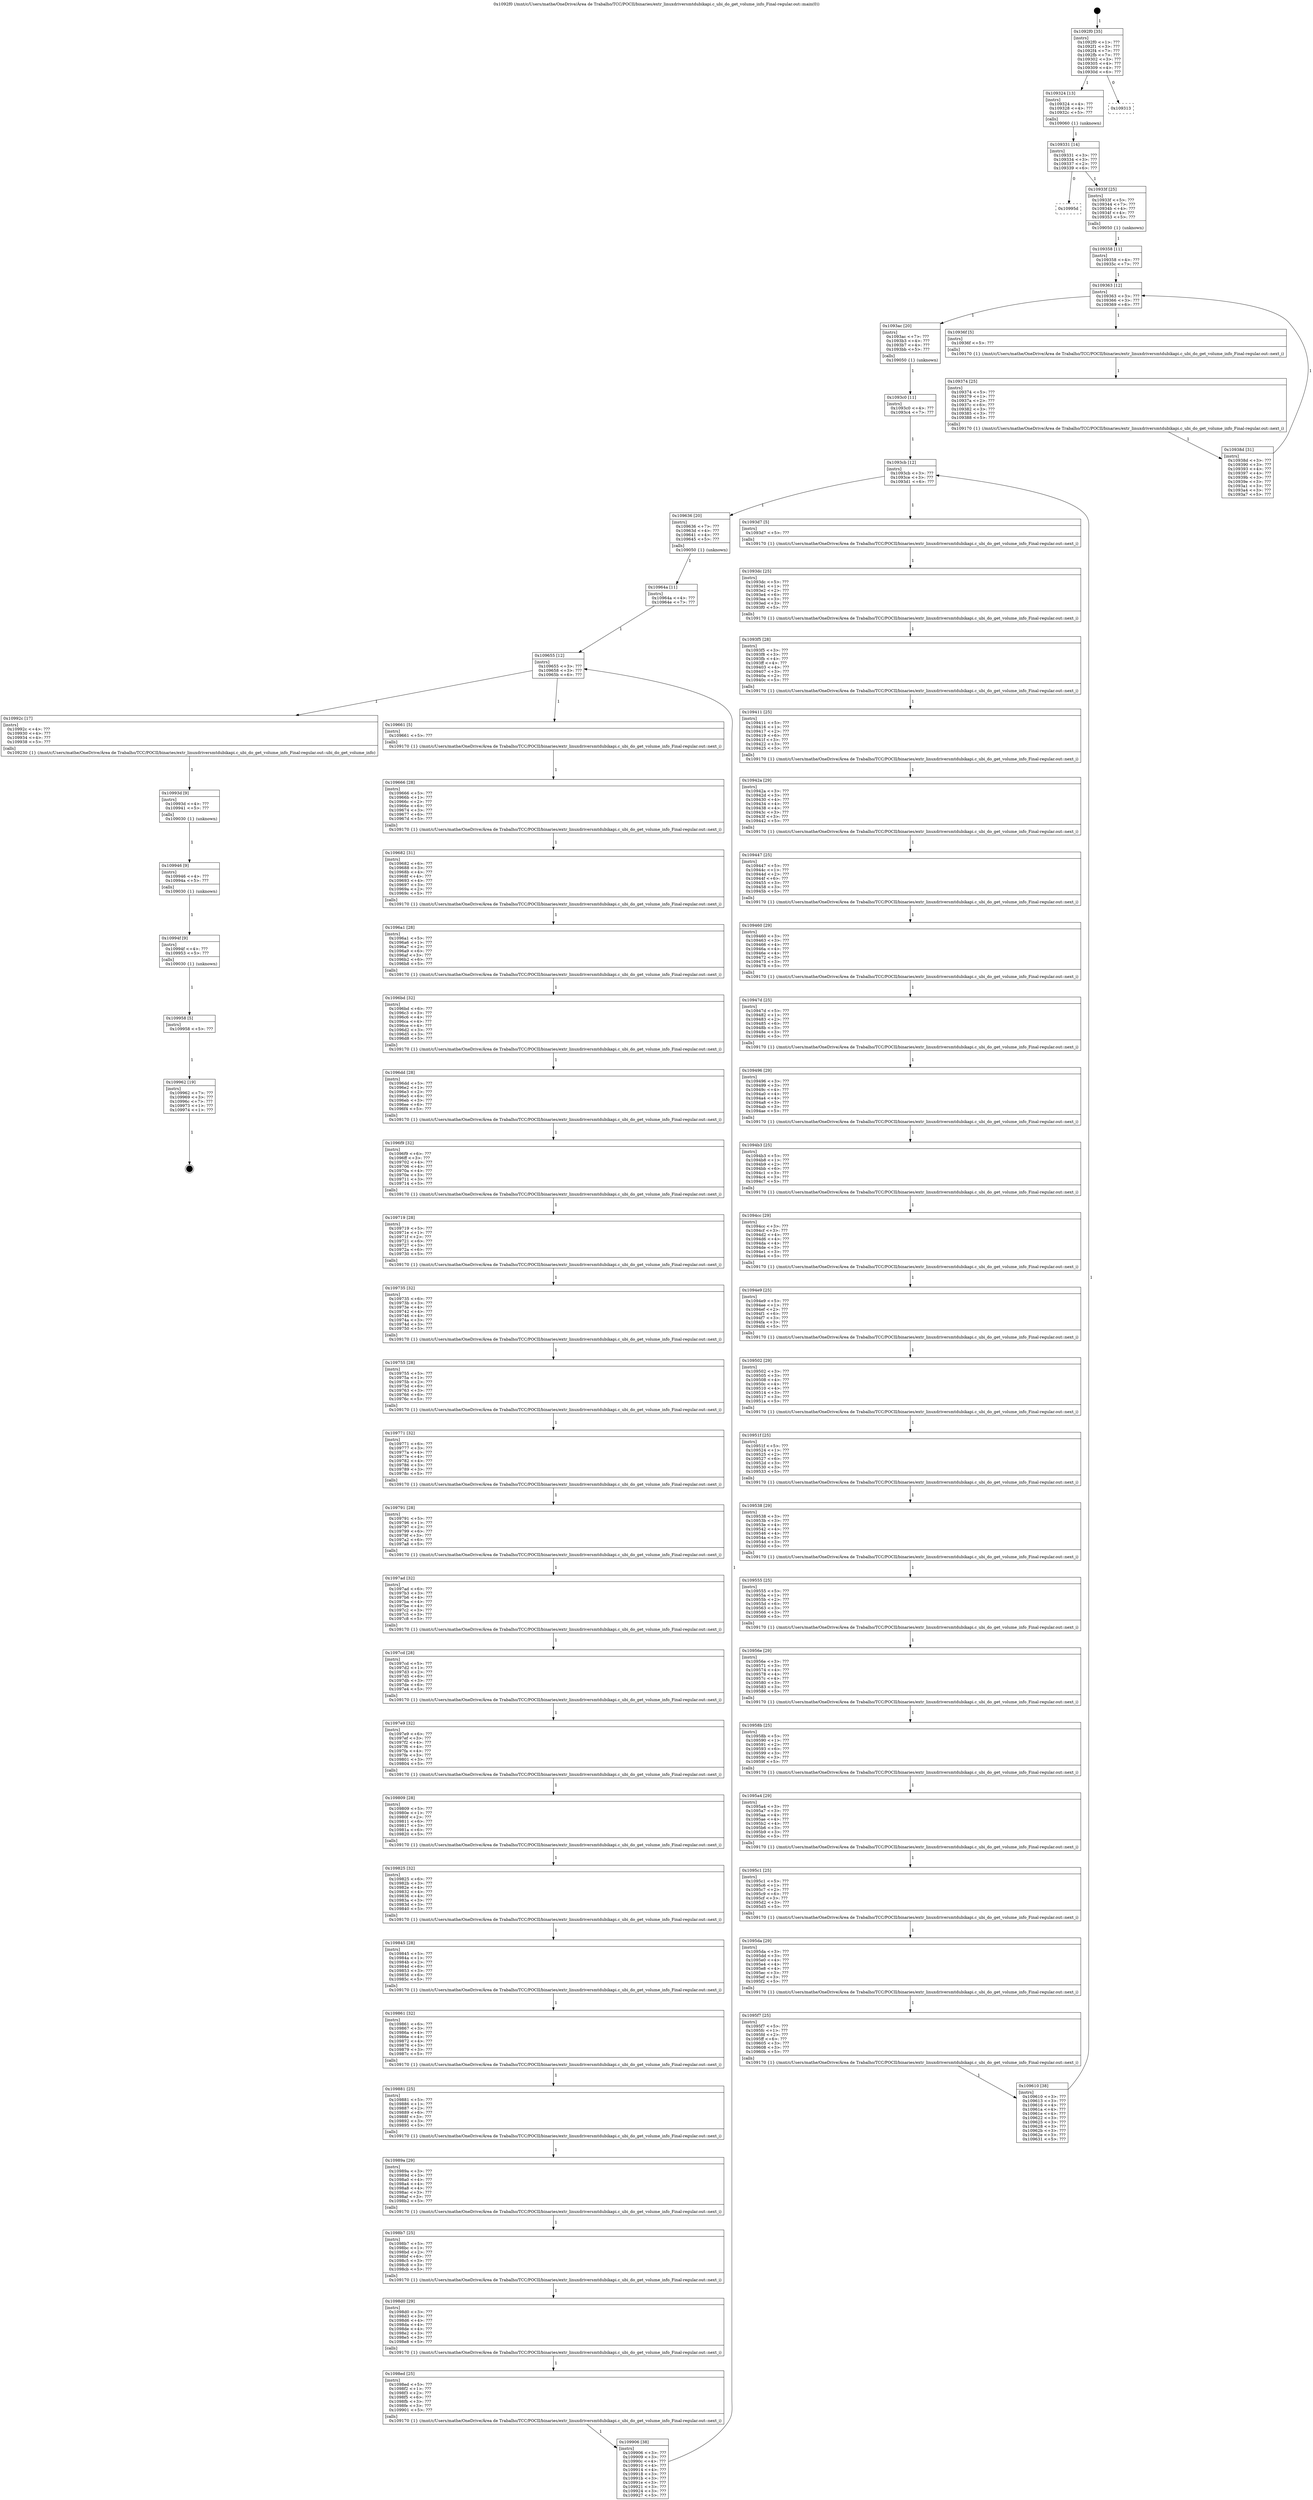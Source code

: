 digraph "0x1092f0" {
  label = "0x1092f0 (/mnt/c/Users/mathe/OneDrive/Área de Trabalho/TCC/POCII/binaries/extr_linuxdriversmtdubikapi.c_ubi_do_get_volume_info_Final-regular.out::main(0))"
  labelloc = "t"
  node[shape=record]

  Entry [label="",width=0.3,height=0.3,shape=circle,fillcolor=black,style=filled]
  "0x1092f0" [label="{
     0x1092f0 [35]\l
     | [instrs]\l
     &nbsp;&nbsp;0x1092f0 \<+1\>: ???\l
     &nbsp;&nbsp;0x1092f1 \<+3\>: ???\l
     &nbsp;&nbsp;0x1092f4 \<+7\>: ???\l
     &nbsp;&nbsp;0x1092fb \<+7\>: ???\l
     &nbsp;&nbsp;0x109302 \<+3\>: ???\l
     &nbsp;&nbsp;0x109305 \<+4\>: ???\l
     &nbsp;&nbsp;0x109309 \<+4\>: ???\l
     &nbsp;&nbsp;0x10930d \<+6\>: ???\l
  }"]
  "0x109324" [label="{
     0x109324 [13]\l
     | [instrs]\l
     &nbsp;&nbsp;0x109324 \<+4\>: ???\l
     &nbsp;&nbsp;0x109328 \<+4\>: ???\l
     &nbsp;&nbsp;0x10932c \<+5\>: ???\l
     | [calls]\l
     &nbsp;&nbsp;0x109060 \{1\} (unknown)\l
  }"]
  "0x109313" [label="{
     0x109313\l
  }", style=dashed]
  "0x109331" [label="{
     0x109331 [14]\l
     | [instrs]\l
     &nbsp;&nbsp;0x109331 \<+3\>: ???\l
     &nbsp;&nbsp;0x109334 \<+3\>: ???\l
     &nbsp;&nbsp;0x109337 \<+2\>: ???\l
     &nbsp;&nbsp;0x109339 \<+6\>: ???\l
  }"]
  "0x10995d" [label="{
     0x10995d\l
  }", style=dashed]
  "0x10933f" [label="{
     0x10933f [25]\l
     | [instrs]\l
     &nbsp;&nbsp;0x10933f \<+5\>: ???\l
     &nbsp;&nbsp;0x109344 \<+7\>: ???\l
     &nbsp;&nbsp;0x10934b \<+4\>: ???\l
     &nbsp;&nbsp;0x10934f \<+4\>: ???\l
     &nbsp;&nbsp;0x109353 \<+5\>: ???\l
     | [calls]\l
     &nbsp;&nbsp;0x109050 \{1\} (unknown)\l
  }"]
  Exit [label="",width=0.3,height=0.3,shape=circle,fillcolor=black,style=filled,peripheries=2]
  "0x109363" [label="{
     0x109363 [12]\l
     | [instrs]\l
     &nbsp;&nbsp;0x109363 \<+3\>: ???\l
     &nbsp;&nbsp;0x109366 \<+3\>: ???\l
     &nbsp;&nbsp;0x109369 \<+6\>: ???\l
  }"]
  "0x1093ac" [label="{
     0x1093ac [20]\l
     | [instrs]\l
     &nbsp;&nbsp;0x1093ac \<+7\>: ???\l
     &nbsp;&nbsp;0x1093b3 \<+4\>: ???\l
     &nbsp;&nbsp;0x1093b7 \<+4\>: ???\l
     &nbsp;&nbsp;0x1093bb \<+5\>: ???\l
     | [calls]\l
     &nbsp;&nbsp;0x109050 \{1\} (unknown)\l
  }"]
  "0x10936f" [label="{
     0x10936f [5]\l
     | [instrs]\l
     &nbsp;&nbsp;0x10936f \<+5\>: ???\l
     | [calls]\l
     &nbsp;&nbsp;0x109170 \{1\} (/mnt/c/Users/mathe/OneDrive/Área de Trabalho/TCC/POCII/binaries/extr_linuxdriversmtdubikapi.c_ubi_do_get_volume_info_Final-regular.out::next_i)\l
  }"]
  "0x109374" [label="{
     0x109374 [25]\l
     | [instrs]\l
     &nbsp;&nbsp;0x109374 \<+5\>: ???\l
     &nbsp;&nbsp;0x109379 \<+1\>: ???\l
     &nbsp;&nbsp;0x10937a \<+2\>: ???\l
     &nbsp;&nbsp;0x10937c \<+6\>: ???\l
     &nbsp;&nbsp;0x109382 \<+3\>: ???\l
     &nbsp;&nbsp;0x109385 \<+3\>: ???\l
     &nbsp;&nbsp;0x109388 \<+5\>: ???\l
     | [calls]\l
     &nbsp;&nbsp;0x109170 \{1\} (/mnt/c/Users/mathe/OneDrive/Área de Trabalho/TCC/POCII/binaries/extr_linuxdriversmtdubikapi.c_ubi_do_get_volume_info_Final-regular.out::next_i)\l
  }"]
  "0x10938d" [label="{
     0x10938d [31]\l
     | [instrs]\l
     &nbsp;&nbsp;0x10938d \<+3\>: ???\l
     &nbsp;&nbsp;0x109390 \<+3\>: ???\l
     &nbsp;&nbsp;0x109393 \<+4\>: ???\l
     &nbsp;&nbsp;0x109397 \<+4\>: ???\l
     &nbsp;&nbsp;0x10939b \<+3\>: ???\l
     &nbsp;&nbsp;0x10939e \<+3\>: ???\l
     &nbsp;&nbsp;0x1093a1 \<+3\>: ???\l
     &nbsp;&nbsp;0x1093a4 \<+3\>: ???\l
     &nbsp;&nbsp;0x1093a7 \<+5\>: ???\l
  }"]
  "0x109358" [label="{
     0x109358 [11]\l
     | [instrs]\l
     &nbsp;&nbsp;0x109358 \<+4\>: ???\l
     &nbsp;&nbsp;0x10935c \<+7\>: ???\l
  }"]
  "0x1093cb" [label="{
     0x1093cb [12]\l
     | [instrs]\l
     &nbsp;&nbsp;0x1093cb \<+3\>: ???\l
     &nbsp;&nbsp;0x1093ce \<+3\>: ???\l
     &nbsp;&nbsp;0x1093d1 \<+6\>: ???\l
  }"]
  "0x109636" [label="{
     0x109636 [20]\l
     | [instrs]\l
     &nbsp;&nbsp;0x109636 \<+7\>: ???\l
     &nbsp;&nbsp;0x10963d \<+4\>: ???\l
     &nbsp;&nbsp;0x109641 \<+4\>: ???\l
     &nbsp;&nbsp;0x109645 \<+5\>: ???\l
     | [calls]\l
     &nbsp;&nbsp;0x109050 \{1\} (unknown)\l
  }"]
  "0x1093d7" [label="{
     0x1093d7 [5]\l
     | [instrs]\l
     &nbsp;&nbsp;0x1093d7 \<+5\>: ???\l
     | [calls]\l
     &nbsp;&nbsp;0x109170 \{1\} (/mnt/c/Users/mathe/OneDrive/Área de Trabalho/TCC/POCII/binaries/extr_linuxdriversmtdubikapi.c_ubi_do_get_volume_info_Final-regular.out::next_i)\l
  }"]
  "0x1093dc" [label="{
     0x1093dc [25]\l
     | [instrs]\l
     &nbsp;&nbsp;0x1093dc \<+5\>: ???\l
     &nbsp;&nbsp;0x1093e1 \<+1\>: ???\l
     &nbsp;&nbsp;0x1093e2 \<+2\>: ???\l
     &nbsp;&nbsp;0x1093e4 \<+6\>: ???\l
     &nbsp;&nbsp;0x1093ea \<+3\>: ???\l
     &nbsp;&nbsp;0x1093ed \<+3\>: ???\l
     &nbsp;&nbsp;0x1093f0 \<+5\>: ???\l
     | [calls]\l
     &nbsp;&nbsp;0x109170 \{1\} (/mnt/c/Users/mathe/OneDrive/Área de Trabalho/TCC/POCII/binaries/extr_linuxdriversmtdubikapi.c_ubi_do_get_volume_info_Final-regular.out::next_i)\l
  }"]
  "0x1093f5" [label="{
     0x1093f5 [28]\l
     | [instrs]\l
     &nbsp;&nbsp;0x1093f5 \<+3\>: ???\l
     &nbsp;&nbsp;0x1093f8 \<+3\>: ???\l
     &nbsp;&nbsp;0x1093fb \<+4\>: ???\l
     &nbsp;&nbsp;0x1093ff \<+4\>: ???\l
     &nbsp;&nbsp;0x109403 \<+4\>: ???\l
     &nbsp;&nbsp;0x109407 \<+3\>: ???\l
     &nbsp;&nbsp;0x10940a \<+2\>: ???\l
     &nbsp;&nbsp;0x10940c \<+5\>: ???\l
     | [calls]\l
     &nbsp;&nbsp;0x109170 \{1\} (/mnt/c/Users/mathe/OneDrive/Área de Trabalho/TCC/POCII/binaries/extr_linuxdriversmtdubikapi.c_ubi_do_get_volume_info_Final-regular.out::next_i)\l
  }"]
  "0x109411" [label="{
     0x109411 [25]\l
     | [instrs]\l
     &nbsp;&nbsp;0x109411 \<+5\>: ???\l
     &nbsp;&nbsp;0x109416 \<+1\>: ???\l
     &nbsp;&nbsp;0x109417 \<+2\>: ???\l
     &nbsp;&nbsp;0x109419 \<+6\>: ???\l
     &nbsp;&nbsp;0x10941f \<+3\>: ???\l
     &nbsp;&nbsp;0x109422 \<+3\>: ???\l
     &nbsp;&nbsp;0x109425 \<+5\>: ???\l
     | [calls]\l
     &nbsp;&nbsp;0x109170 \{1\} (/mnt/c/Users/mathe/OneDrive/Área de Trabalho/TCC/POCII/binaries/extr_linuxdriversmtdubikapi.c_ubi_do_get_volume_info_Final-regular.out::next_i)\l
  }"]
  "0x10942a" [label="{
     0x10942a [29]\l
     | [instrs]\l
     &nbsp;&nbsp;0x10942a \<+3\>: ???\l
     &nbsp;&nbsp;0x10942d \<+3\>: ???\l
     &nbsp;&nbsp;0x109430 \<+4\>: ???\l
     &nbsp;&nbsp;0x109434 \<+4\>: ???\l
     &nbsp;&nbsp;0x109438 \<+4\>: ???\l
     &nbsp;&nbsp;0x10943c \<+3\>: ???\l
     &nbsp;&nbsp;0x10943f \<+3\>: ???\l
     &nbsp;&nbsp;0x109442 \<+5\>: ???\l
     | [calls]\l
     &nbsp;&nbsp;0x109170 \{1\} (/mnt/c/Users/mathe/OneDrive/Área de Trabalho/TCC/POCII/binaries/extr_linuxdriversmtdubikapi.c_ubi_do_get_volume_info_Final-regular.out::next_i)\l
  }"]
  "0x109447" [label="{
     0x109447 [25]\l
     | [instrs]\l
     &nbsp;&nbsp;0x109447 \<+5\>: ???\l
     &nbsp;&nbsp;0x10944c \<+1\>: ???\l
     &nbsp;&nbsp;0x10944d \<+2\>: ???\l
     &nbsp;&nbsp;0x10944f \<+6\>: ???\l
     &nbsp;&nbsp;0x109455 \<+3\>: ???\l
     &nbsp;&nbsp;0x109458 \<+3\>: ???\l
     &nbsp;&nbsp;0x10945b \<+5\>: ???\l
     | [calls]\l
     &nbsp;&nbsp;0x109170 \{1\} (/mnt/c/Users/mathe/OneDrive/Área de Trabalho/TCC/POCII/binaries/extr_linuxdriversmtdubikapi.c_ubi_do_get_volume_info_Final-regular.out::next_i)\l
  }"]
  "0x109460" [label="{
     0x109460 [29]\l
     | [instrs]\l
     &nbsp;&nbsp;0x109460 \<+3\>: ???\l
     &nbsp;&nbsp;0x109463 \<+3\>: ???\l
     &nbsp;&nbsp;0x109466 \<+4\>: ???\l
     &nbsp;&nbsp;0x10946a \<+4\>: ???\l
     &nbsp;&nbsp;0x10946e \<+4\>: ???\l
     &nbsp;&nbsp;0x109472 \<+3\>: ???\l
     &nbsp;&nbsp;0x109475 \<+3\>: ???\l
     &nbsp;&nbsp;0x109478 \<+5\>: ???\l
     | [calls]\l
     &nbsp;&nbsp;0x109170 \{1\} (/mnt/c/Users/mathe/OneDrive/Área de Trabalho/TCC/POCII/binaries/extr_linuxdriversmtdubikapi.c_ubi_do_get_volume_info_Final-regular.out::next_i)\l
  }"]
  "0x10947d" [label="{
     0x10947d [25]\l
     | [instrs]\l
     &nbsp;&nbsp;0x10947d \<+5\>: ???\l
     &nbsp;&nbsp;0x109482 \<+1\>: ???\l
     &nbsp;&nbsp;0x109483 \<+2\>: ???\l
     &nbsp;&nbsp;0x109485 \<+6\>: ???\l
     &nbsp;&nbsp;0x10948b \<+3\>: ???\l
     &nbsp;&nbsp;0x10948e \<+3\>: ???\l
     &nbsp;&nbsp;0x109491 \<+5\>: ???\l
     | [calls]\l
     &nbsp;&nbsp;0x109170 \{1\} (/mnt/c/Users/mathe/OneDrive/Área de Trabalho/TCC/POCII/binaries/extr_linuxdriversmtdubikapi.c_ubi_do_get_volume_info_Final-regular.out::next_i)\l
  }"]
  "0x109496" [label="{
     0x109496 [29]\l
     | [instrs]\l
     &nbsp;&nbsp;0x109496 \<+3\>: ???\l
     &nbsp;&nbsp;0x109499 \<+3\>: ???\l
     &nbsp;&nbsp;0x10949c \<+4\>: ???\l
     &nbsp;&nbsp;0x1094a0 \<+4\>: ???\l
     &nbsp;&nbsp;0x1094a4 \<+4\>: ???\l
     &nbsp;&nbsp;0x1094a8 \<+3\>: ???\l
     &nbsp;&nbsp;0x1094ab \<+3\>: ???\l
     &nbsp;&nbsp;0x1094ae \<+5\>: ???\l
     | [calls]\l
     &nbsp;&nbsp;0x109170 \{1\} (/mnt/c/Users/mathe/OneDrive/Área de Trabalho/TCC/POCII/binaries/extr_linuxdriversmtdubikapi.c_ubi_do_get_volume_info_Final-regular.out::next_i)\l
  }"]
  "0x1094b3" [label="{
     0x1094b3 [25]\l
     | [instrs]\l
     &nbsp;&nbsp;0x1094b3 \<+5\>: ???\l
     &nbsp;&nbsp;0x1094b8 \<+1\>: ???\l
     &nbsp;&nbsp;0x1094b9 \<+2\>: ???\l
     &nbsp;&nbsp;0x1094bb \<+6\>: ???\l
     &nbsp;&nbsp;0x1094c1 \<+3\>: ???\l
     &nbsp;&nbsp;0x1094c4 \<+3\>: ???\l
     &nbsp;&nbsp;0x1094c7 \<+5\>: ???\l
     | [calls]\l
     &nbsp;&nbsp;0x109170 \{1\} (/mnt/c/Users/mathe/OneDrive/Área de Trabalho/TCC/POCII/binaries/extr_linuxdriversmtdubikapi.c_ubi_do_get_volume_info_Final-regular.out::next_i)\l
  }"]
  "0x1094cc" [label="{
     0x1094cc [29]\l
     | [instrs]\l
     &nbsp;&nbsp;0x1094cc \<+3\>: ???\l
     &nbsp;&nbsp;0x1094cf \<+3\>: ???\l
     &nbsp;&nbsp;0x1094d2 \<+4\>: ???\l
     &nbsp;&nbsp;0x1094d6 \<+4\>: ???\l
     &nbsp;&nbsp;0x1094da \<+4\>: ???\l
     &nbsp;&nbsp;0x1094de \<+3\>: ???\l
     &nbsp;&nbsp;0x1094e1 \<+3\>: ???\l
     &nbsp;&nbsp;0x1094e4 \<+5\>: ???\l
     | [calls]\l
     &nbsp;&nbsp;0x109170 \{1\} (/mnt/c/Users/mathe/OneDrive/Área de Trabalho/TCC/POCII/binaries/extr_linuxdriversmtdubikapi.c_ubi_do_get_volume_info_Final-regular.out::next_i)\l
  }"]
  "0x1094e9" [label="{
     0x1094e9 [25]\l
     | [instrs]\l
     &nbsp;&nbsp;0x1094e9 \<+5\>: ???\l
     &nbsp;&nbsp;0x1094ee \<+1\>: ???\l
     &nbsp;&nbsp;0x1094ef \<+2\>: ???\l
     &nbsp;&nbsp;0x1094f1 \<+6\>: ???\l
     &nbsp;&nbsp;0x1094f7 \<+3\>: ???\l
     &nbsp;&nbsp;0x1094fa \<+3\>: ???\l
     &nbsp;&nbsp;0x1094fd \<+5\>: ???\l
     | [calls]\l
     &nbsp;&nbsp;0x109170 \{1\} (/mnt/c/Users/mathe/OneDrive/Área de Trabalho/TCC/POCII/binaries/extr_linuxdriversmtdubikapi.c_ubi_do_get_volume_info_Final-regular.out::next_i)\l
  }"]
  "0x109502" [label="{
     0x109502 [29]\l
     | [instrs]\l
     &nbsp;&nbsp;0x109502 \<+3\>: ???\l
     &nbsp;&nbsp;0x109505 \<+3\>: ???\l
     &nbsp;&nbsp;0x109508 \<+4\>: ???\l
     &nbsp;&nbsp;0x10950c \<+4\>: ???\l
     &nbsp;&nbsp;0x109510 \<+4\>: ???\l
     &nbsp;&nbsp;0x109514 \<+3\>: ???\l
     &nbsp;&nbsp;0x109517 \<+3\>: ???\l
     &nbsp;&nbsp;0x10951a \<+5\>: ???\l
     | [calls]\l
     &nbsp;&nbsp;0x109170 \{1\} (/mnt/c/Users/mathe/OneDrive/Área de Trabalho/TCC/POCII/binaries/extr_linuxdriversmtdubikapi.c_ubi_do_get_volume_info_Final-regular.out::next_i)\l
  }"]
  "0x10951f" [label="{
     0x10951f [25]\l
     | [instrs]\l
     &nbsp;&nbsp;0x10951f \<+5\>: ???\l
     &nbsp;&nbsp;0x109524 \<+1\>: ???\l
     &nbsp;&nbsp;0x109525 \<+2\>: ???\l
     &nbsp;&nbsp;0x109527 \<+6\>: ???\l
     &nbsp;&nbsp;0x10952d \<+3\>: ???\l
     &nbsp;&nbsp;0x109530 \<+3\>: ???\l
     &nbsp;&nbsp;0x109533 \<+5\>: ???\l
     | [calls]\l
     &nbsp;&nbsp;0x109170 \{1\} (/mnt/c/Users/mathe/OneDrive/Área de Trabalho/TCC/POCII/binaries/extr_linuxdriversmtdubikapi.c_ubi_do_get_volume_info_Final-regular.out::next_i)\l
  }"]
  "0x109538" [label="{
     0x109538 [29]\l
     | [instrs]\l
     &nbsp;&nbsp;0x109538 \<+3\>: ???\l
     &nbsp;&nbsp;0x10953b \<+3\>: ???\l
     &nbsp;&nbsp;0x10953e \<+4\>: ???\l
     &nbsp;&nbsp;0x109542 \<+4\>: ???\l
     &nbsp;&nbsp;0x109546 \<+4\>: ???\l
     &nbsp;&nbsp;0x10954a \<+3\>: ???\l
     &nbsp;&nbsp;0x10954d \<+3\>: ???\l
     &nbsp;&nbsp;0x109550 \<+5\>: ???\l
     | [calls]\l
     &nbsp;&nbsp;0x109170 \{1\} (/mnt/c/Users/mathe/OneDrive/Área de Trabalho/TCC/POCII/binaries/extr_linuxdriversmtdubikapi.c_ubi_do_get_volume_info_Final-regular.out::next_i)\l
  }"]
  "0x109555" [label="{
     0x109555 [25]\l
     | [instrs]\l
     &nbsp;&nbsp;0x109555 \<+5\>: ???\l
     &nbsp;&nbsp;0x10955a \<+1\>: ???\l
     &nbsp;&nbsp;0x10955b \<+2\>: ???\l
     &nbsp;&nbsp;0x10955d \<+6\>: ???\l
     &nbsp;&nbsp;0x109563 \<+3\>: ???\l
     &nbsp;&nbsp;0x109566 \<+3\>: ???\l
     &nbsp;&nbsp;0x109569 \<+5\>: ???\l
     | [calls]\l
     &nbsp;&nbsp;0x109170 \{1\} (/mnt/c/Users/mathe/OneDrive/Área de Trabalho/TCC/POCII/binaries/extr_linuxdriversmtdubikapi.c_ubi_do_get_volume_info_Final-regular.out::next_i)\l
  }"]
  "0x10956e" [label="{
     0x10956e [29]\l
     | [instrs]\l
     &nbsp;&nbsp;0x10956e \<+3\>: ???\l
     &nbsp;&nbsp;0x109571 \<+3\>: ???\l
     &nbsp;&nbsp;0x109574 \<+4\>: ???\l
     &nbsp;&nbsp;0x109578 \<+4\>: ???\l
     &nbsp;&nbsp;0x10957c \<+4\>: ???\l
     &nbsp;&nbsp;0x109580 \<+3\>: ???\l
     &nbsp;&nbsp;0x109583 \<+3\>: ???\l
     &nbsp;&nbsp;0x109586 \<+5\>: ???\l
     | [calls]\l
     &nbsp;&nbsp;0x109170 \{1\} (/mnt/c/Users/mathe/OneDrive/Área de Trabalho/TCC/POCII/binaries/extr_linuxdriversmtdubikapi.c_ubi_do_get_volume_info_Final-regular.out::next_i)\l
  }"]
  "0x10958b" [label="{
     0x10958b [25]\l
     | [instrs]\l
     &nbsp;&nbsp;0x10958b \<+5\>: ???\l
     &nbsp;&nbsp;0x109590 \<+1\>: ???\l
     &nbsp;&nbsp;0x109591 \<+2\>: ???\l
     &nbsp;&nbsp;0x109593 \<+6\>: ???\l
     &nbsp;&nbsp;0x109599 \<+3\>: ???\l
     &nbsp;&nbsp;0x10959c \<+3\>: ???\l
     &nbsp;&nbsp;0x10959f \<+5\>: ???\l
     | [calls]\l
     &nbsp;&nbsp;0x109170 \{1\} (/mnt/c/Users/mathe/OneDrive/Área de Trabalho/TCC/POCII/binaries/extr_linuxdriversmtdubikapi.c_ubi_do_get_volume_info_Final-regular.out::next_i)\l
  }"]
  "0x1095a4" [label="{
     0x1095a4 [29]\l
     | [instrs]\l
     &nbsp;&nbsp;0x1095a4 \<+3\>: ???\l
     &nbsp;&nbsp;0x1095a7 \<+3\>: ???\l
     &nbsp;&nbsp;0x1095aa \<+4\>: ???\l
     &nbsp;&nbsp;0x1095ae \<+4\>: ???\l
     &nbsp;&nbsp;0x1095b2 \<+4\>: ???\l
     &nbsp;&nbsp;0x1095b6 \<+3\>: ???\l
     &nbsp;&nbsp;0x1095b9 \<+3\>: ???\l
     &nbsp;&nbsp;0x1095bc \<+5\>: ???\l
     | [calls]\l
     &nbsp;&nbsp;0x109170 \{1\} (/mnt/c/Users/mathe/OneDrive/Área de Trabalho/TCC/POCII/binaries/extr_linuxdriversmtdubikapi.c_ubi_do_get_volume_info_Final-regular.out::next_i)\l
  }"]
  "0x1095c1" [label="{
     0x1095c1 [25]\l
     | [instrs]\l
     &nbsp;&nbsp;0x1095c1 \<+5\>: ???\l
     &nbsp;&nbsp;0x1095c6 \<+1\>: ???\l
     &nbsp;&nbsp;0x1095c7 \<+2\>: ???\l
     &nbsp;&nbsp;0x1095c9 \<+6\>: ???\l
     &nbsp;&nbsp;0x1095cf \<+3\>: ???\l
     &nbsp;&nbsp;0x1095d2 \<+3\>: ???\l
     &nbsp;&nbsp;0x1095d5 \<+5\>: ???\l
     | [calls]\l
     &nbsp;&nbsp;0x109170 \{1\} (/mnt/c/Users/mathe/OneDrive/Área de Trabalho/TCC/POCII/binaries/extr_linuxdriversmtdubikapi.c_ubi_do_get_volume_info_Final-regular.out::next_i)\l
  }"]
  "0x1095da" [label="{
     0x1095da [29]\l
     | [instrs]\l
     &nbsp;&nbsp;0x1095da \<+3\>: ???\l
     &nbsp;&nbsp;0x1095dd \<+3\>: ???\l
     &nbsp;&nbsp;0x1095e0 \<+4\>: ???\l
     &nbsp;&nbsp;0x1095e4 \<+4\>: ???\l
     &nbsp;&nbsp;0x1095e8 \<+4\>: ???\l
     &nbsp;&nbsp;0x1095ec \<+3\>: ???\l
     &nbsp;&nbsp;0x1095ef \<+3\>: ???\l
     &nbsp;&nbsp;0x1095f2 \<+5\>: ???\l
     | [calls]\l
     &nbsp;&nbsp;0x109170 \{1\} (/mnt/c/Users/mathe/OneDrive/Área de Trabalho/TCC/POCII/binaries/extr_linuxdriversmtdubikapi.c_ubi_do_get_volume_info_Final-regular.out::next_i)\l
  }"]
  "0x1095f7" [label="{
     0x1095f7 [25]\l
     | [instrs]\l
     &nbsp;&nbsp;0x1095f7 \<+5\>: ???\l
     &nbsp;&nbsp;0x1095fc \<+1\>: ???\l
     &nbsp;&nbsp;0x1095fd \<+2\>: ???\l
     &nbsp;&nbsp;0x1095ff \<+6\>: ???\l
     &nbsp;&nbsp;0x109605 \<+3\>: ???\l
     &nbsp;&nbsp;0x109608 \<+3\>: ???\l
     &nbsp;&nbsp;0x10960b \<+5\>: ???\l
     | [calls]\l
     &nbsp;&nbsp;0x109170 \{1\} (/mnt/c/Users/mathe/OneDrive/Área de Trabalho/TCC/POCII/binaries/extr_linuxdriversmtdubikapi.c_ubi_do_get_volume_info_Final-regular.out::next_i)\l
  }"]
  "0x109610" [label="{
     0x109610 [38]\l
     | [instrs]\l
     &nbsp;&nbsp;0x109610 \<+3\>: ???\l
     &nbsp;&nbsp;0x109613 \<+3\>: ???\l
     &nbsp;&nbsp;0x109616 \<+4\>: ???\l
     &nbsp;&nbsp;0x10961a \<+4\>: ???\l
     &nbsp;&nbsp;0x10961e \<+4\>: ???\l
     &nbsp;&nbsp;0x109622 \<+3\>: ???\l
     &nbsp;&nbsp;0x109625 \<+3\>: ???\l
     &nbsp;&nbsp;0x109628 \<+3\>: ???\l
     &nbsp;&nbsp;0x10962b \<+3\>: ???\l
     &nbsp;&nbsp;0x10962e \<+3\>: ???\l
     &nbsp;&nbsp;0x109631 \<+5\>: ???\l
  }"]
  "0x1093c0" [label="{
     0x1093c0 [11]\l
     | [instrs]\l
     &nbsp;&nbsp;0x1093c0 \<+4\>: ???\l
     &nbsp;&nbsp;0x1093c4 \<+7\>: ???\l
  }"]
  "0x109655" [label="{
     0x109655 [12]\l
     | [instrs]\l
     &nbsp;&nbsp;0x109655 \<+3\>: ???\l
     &nbsp;&nbsp;0x109658 \<+3\>: ???\l
     &nbsp;&nbsp;0x10965b \<+6\>: ???\l
  }"]
  "0x10992c" [label="{
     0x10992c [17]\l
     | [instrs]\l
     &nbsp;&nbsp;0x10992c \<+4\>: ???\l
     &nbsp;&nbsp;0x109930 \<+4\>: ???\l
     &nbsp;&nbsp;0x109934 \<+4\>: ???\l
     &nbsp;&nbsp;0x109938 \<+5\>: ???\l
     | [calls]\l
     &nbsp;&nbsp;0x109230 \{1\} (/mnt/c/Users/mathe/OneDrive/Área de Trabalho/TCC/POCII/binaries/extr_linuxdriversmtdubikapi.c_ubi_do_get_volume_info_Final-regular.out::ubi_do_get_volume_info)\l
  }"]
  "0x109661" [label="{
     0x109661 [5]\l
     | [instrs]\l
     &nbsp;&nbsp;0x109661 \<+5\>: ???\l
     | [calls]\l
     &nbsp;&nbsp;0x109170 \{1\} (/mnt/c/Users/mathe/OneDrive/Área de Trabalho/TCC/POCII/binaries/extr_linuxdriversmtdubikapi.c_ubi_do_get_volume_info_Final-regular.out::next_i)\l
  }"]
  "0x109666" [label="{
     0x109666 [28]\l
     | [instrs]\l
     &nbsp;&nbsp;0x109666 \<+5\>: ???\l
     &nbsp;&nbsp;0x10966b \<+1\>: ???\l
     &nbsp;&nbsp;0x10966c \<+2\>: ???\l
     &nbsp;&nbsp;0x10966e \<+6\>: ???\l
     &nbsp;&nbsp;0x109674 \<+3\>: ???\l
     &nbsp;&nbsp;0x109677 \<+6\>: ???\l
     &nbsp;&nbsp;0x10967d \<+5\>: ???\l
     | [calls]\l
     &nbsp;&nbsp;0x109170 \{1\} (/mnt/c/Users/mathe/OneDrive/Área de Trabalho/TCC/POCII/binaries/extr_linuxdriversmtdubikapi.c_ubi_do_get_volume_info_Final-regular.out::next_i)\l
  }"]
  "0x109682" [label="{
     0x109682 [31]\l
     | [instrs]\l
     &nbsp;&nbsp;0x109682 \<+6\>: ???\l
     &nbsp;&nbsp;0x109688 \<+3\>: ???\l
     &nbsp;&nbsp;0x10968b \<+4\>: ???\l
     &nbsp;&nbsp;0x10968f \<+4\>: ???\l
     &nbsp;&nbsp;0x109693 \<+4\>: ???\l
     &nbsp;&nbsp;0x109697 \<+3\>: ???\l
     &nbsp;&nbsp;0x10969a \<+2\>: ???\l
     &nbsp;&nbsp;0x10969c \<+5\>: ???\l
     | [calls]\l
     &nbsp;&nbsp;0x109170 \{1\} (/mnt/c/Users/mathe/OneDrive/Área de Trabalho/TCC/POCII/binaries/extr_linuxdriversmtdubikapi.c_ubi_do_get_volume_info_Final-regular.out::next_i)\l
  }"]
  "0x1096a1" [label="{
     0x1096a1 [28]\l
     | [instrs]\l
     &nbsp;&nbsp;0x1096a1 \<+5\>: ???\l
     &nbsp;&nbsp;0x1096a6 \<+1\>: ???\l
     &nbsp;&nbsp;0x1096a7 \<+2\>: ???\l
     &nbsp;&nbsp;0x1096a9 \<+6\>: ???\l
     &nbsp;&nbsp;0x1096af \<+3\>: ???\l
     &nbsp;&nbsp;0x1096b2 \<+6\>: ???\l
     &nbsp;&nbsp;0x1096b8 \<+5\>: ???\l
     | [calls]\l
     &nbsp;&nbsp;0x109170 \{1\} (/mnt/c/Users/mathe/OneDrive/Área de Trabalho/TCC/POCII/binaries/extr_linuxdriversmtdubikapi.c_ubi_do_get_volume_info_Final-regular.out::next_i)\l
  }"]
  "0x1096bd" [label="{
     0x1096bd [32]\l
     | [instrs]\l
     &nbsp;&nbsp;0x1096bd \<+6\>: ???\l
     &nbsp;&nbsp;0x1096c3 \<+3\>: ???\l
     &nbsp;&nbsp;0x1096c6 \<+4\>: ???\l
     &nbsp;&nbsp;0x1096ca \<+4\>: ???\l
     &nbsp;&nbsp;0x1096ce \<+4\>: ???\l
     &nbsp;&nbsp;0x1096d2 \<+3\>: ???\l
     &nbsp;&nbsp;0x1096d5 \<+3\>: ???\l
     &nbsp;&nbsp;0x1096d8 \<+5\>: ???\l
     | [calls]\l
     &nbsp;&nbsp;0x109170 \{1\} (/mnt/c/Users/mathe/OneDrive/Área de Trabalho/TCC/POCII/binaries/extr_linuxdriversmtdubikapi.c_ubi_do_get_volume_info_Final-regular.out::next_i)\l
  }"]
  "0x1096dd" [label="{
     0x1096dd [28]\l
     | [instrs]\l
     &nbsp;&nbsp;0x1096dd \<+5\>: ???\l
     &nbsp;&nbsp;0x1096e2 \<+1\>: ???\l
     &nbsp;&nbsp;0x1096e3 \<+2\>: ???\l
     &nbsp;&nbsp;0x1096e5 \<+6\>: ???\l
     &nbsp;&nbsp;0x1096eb \<+3\>: ???\l
     &nbsp;&nbsp;0x1096ee \<+6\>: ???\l
     &nbsp;&nbsp;0x1096f4 \<+5\>: ???\l
     | [calls]\l
     &nbsp;&nbsp;0x109170 \{1\} (/mnt/c/Users/mathe/OneDrive/Área de Trabalho/TCC/POCII/binaries/extr_linuxdriversmtdubikapi.c_ubi_do_get_volume_info_Final-regular.out::next_i)\l
  }"]
  "0x1096f9" [label="{
     0x1096f9 [32]\l
     | [instrs]\l
     &nbsp;&nbsp;0x1096f9 \<+6\>: ???\l
     &nbsp;&nbsp;0x1096ff \<+3\>: ???\l
     &nbsp;&nbsp;0x109702 \<+4\>: ???\l
     &nbsp;&nbsp;0x109706 \<+4\>: ???\l
     &nbsp;&nbsp;0x10970a \<+4\>: ???\l
     &nbsp;&nbsp;0x10970e \<+3\>: ???\l
     &nbsp;&nbsp;0x109711 \<+3\>: ???\l
     &nbsp;&nbsp;0x109714 \<+5\>: ???\l
     | [calls]\l
     &nbsp;&nbsp;0x109170 \{1\} (/mnt/c/Users/mathe/OneDrive/Área de Trabalho/TCC/POCII/binaries/extr_linuxdriversmtdubikapi.c_ubi_do_get_volume_info_Final-regular.out::next_i)\l
  }"]
  "0x109719" [label="{
     0x109719 [28]\l
     | [instrs]\l
     &nbsp;&nbsp;0x109719 \<+5\>: ???\l
     &nbsp;&nbsp;0x10971e \<+1\>: ???\l
     &nbsp;&nbsp;0x10971f \<+2\>: ???\l
     &nbsp;&nbsp;0x109721 \<+6\>: ???\l
     &nbsp;&nbsp;0x109727 \<+3\>: ???\l
     &nbsp;&nbsp;0x10972a \<+6\>: ???\l
     &nbsp;&nbsp;0x109730 \<+5\>: ???\l
     | [calls]\l
     &nbsp;&nbsp;0x109170 \{1\} (/mnt/c/Users/mathe/OneDrive/Área de Trabalho/TCC/POCII/binaries/extr_linuxdriversmtdubikapi.c_ubi_do_get_volume_info_Final-regular.out::next_i)\l
  }"]
  "0x109735" [label="{
     0x109735 [32]\l
     | [instrs]\l
     &nbsp;&nbsp;0x109735 \<+6\>: ???\l
     &nbsp;&nbsp;0x10973b \<+3\>: ???\l
     &nbsp;&nbsp;0x10973e \<+4\>: ???\l
     &nbsp;&nbsp;0x109742 \<+4\>: ???\l
     &nbsp;&nbsp;0x109746 \<+4\>: ???\l
     &nbsp;&nbsp;0x10974a \<+3\>: ???\l
     &nbsp;&nbsp;0x10974d \<+3\>: ???\l
     &nbsp;&nbsp;0x109750 \<+5\>: ???\l
     | [calls]\l
     &nbsp;&nbsp;0x109170 \{1\} (/mnt/c/Users/mathe/OneDrive/Área de Trabalho/TCC/POCII/binaries/extr_linuxdriversmtdubikapi.c_ubi_do_get_volume_info_Final-regular.out::next_i)\l
  }"]
  "0x109755" [label="{
     0x109755 [28]\l
     | [instrs]\l
     &nbsp;&nbsp;0x109755 \<+5\>: ???\l
     &nbsp;&nbsp;0x10975a \<+1\>: ???\l
     &nbsp;&nbsp;0x10975b \<+2\>: ???\l
     &nbsp;&nbsp;0x10975d \<+6\>: ???\l
     &nbsp;&nbsp;0x109763 \<+3\>: ???\l
     &nbsp;&nbsp;0x109766 \<+6\>: ???\l
     &nbsp;&nbsp;0x10976c \<+5\>: ???\l
     | [calls]\l
     &nbsp;&nbsp;0x109170 \{1\} (/mnt/c/Users/mathe/OneDrive/Área de Trabalho/TCC/POCII/binaries/extr_linuxdriversmtdubikapi.c_ubi_do_get_volume_info_Final-regular.out::next_i)\l
  }"]
  "0x109771" [label="{
     0x109771 [32]\l
     | [instrs]\l
     &nbsp;&nbsp;0x109771 \<+6\>: ???\l
     &nbsp;&nbsp;0x109777 \<+3\>: ???\l
     &nbsp;&nbsp;0x10977a \<+4\>: ???\l
     &nbsp;&nbsp;0x10977e \<+4\>: ???\l
     &nbsp;&nbsp;0x109782 \<+4\>: ???\l
     &nbsp;&nbsp;0x109786 \<+3\>: ???\l
     &nbsp;&nbsp;0x109789 \<+3\>: ???\l
     &nbsp;&nbsp;0x10978c \<+5\>: ???\l
     | [calls]\l
     &nbsp;&nbsp;0x109170 \{1\} (/mnt/c/Users/mathe/OneDrive/Área de Trabalho/TCC/POCII/binaries/extr_linuxdriversmtdubikapi.c_ubi_do_get_volume_info_Final-regular.out::next_i)\l
  }"]
  "0x109791" [label="{
     0x109791 [28]\l
     | [instrs]\l
     &nbsp;&nbsp;0x109791 \<+5\>: ???\l
     &nbsp;&nbsp;0x109796 \<+1\>: ???\l
     &nbsp;&nbsp;0x109797 \<+2\>: ???\l
     &nbsp;&nbsp;0x109799 \<+6\>: ???\l
     &nbsp;&nbsp;0x10979f \<+3\>: ???\l
     &nbsp;&nbsp;0x1097a2 \<+6\>: ???\l
     &nbsp;&nbsp;0x1097a8 \<+5\>: ???\l
     | [calls]\l
     &nbsp;&nbsp;0x109170 \{1\} (/mnt/c/Users/mathe/OneDrive/Área de Trabalho/TCC/POCII/binaries/extr_linuxdriversmtdubikapi.c_ubi_do_get_volume_info_Final-regular.out::next_i)\l
  }"]
  "0x1097ad" [label="{
     0x1097ad [32]\l
     | [instrs]\l
     &nbsp;&nbsp;0x1097ad \<+6\>: ???\l
     &nbsp;&nbsp;0x1097b3 \<+3\>: ???\l
     &nbsp;&nbsp;0x1097b6 \<+4\>: ???\l
     &nbsp;&nbsp;0x1097ba \<+4\>: ???\l
     &nbsp;&nbsp;0x1097be \<+4\>: ???\l
     &nbsp;&nbsp;0x1097c2 \<+3\>: ???\l
     &nbsp;&nbsp;0x1097c5 \<+3\>: ???\l
     &nbsp;&nbsp;0x1097c8 \<+5\>: ???\l
     | [calls]\l
     &nbsp;&nbsp;0x109170 \{1\} (/mnt/c/Users/mathe/OneDrive/Área de Trabalho/TCC/POCII/binaries/extr_linuxdriversmtdubikapi.c_ubi_do_get_volume_info_Final-regular.out::next_i)\l
  }"]
  "0x1097cd" [label="{
     0x1097cd [28]\l
     | [instrs]\l
     &nbsp;&nbsp;0x1097cd \<+5\>: ???\l
     &nbsp;&nbsp;0x1097d2 \<+1\>: ???\l
     &nbsp;&nbsp;0x1097d3 \<+2\>: ???\l
     &nbsp;&nbsp;0x1097d5 \<+6\>: ???\l
     &nbsp;&nbsp;0x1097db \<+3\>: ???\l
     &nbsp;&nbsp;0x1097de \<+6\>: ???\l
     &nbsp;&nbsp;0x1097e4 \<+5\>: ???\l
     | [calls]\l
     &nbsp;&nbsp;0x109170 \{1\} (/mnt/c/Users/mathe/OneDrive/Área de Trabalho/TCC/POCII/binaries/extr_linuxdriversmtdubikapi.c_ubi_do_get_volume_info_Final-regular.out::next_i)\l
  }"]
  "0x1097e9" [label="{
     0x1097e9 [32]\l
     | [instrs]\l
     &nbsp;&nbsp;0x1097e9 \<+6\>: ???\l
     &nbsp;&nbsp;0x1097ef \<+3\>: ???\l
     &nbsp;&nbsp;0x1097f2 \<+4\>: ???\l
     &nbsp;&nbsp;0x1097f6 \<+4\>: ???\l
     &nbsp;&nbsp;0x1097fa \<+4\>: ???\l
     &nbsp;&nbsp;0x1097fe \<+3\>: ???\l
     &nbsp;&nbsp;0x109801 \<+3\>: ???\l
     &nbsp;&nbsp;0x109804 \<+5\>: ???\l
     | [calls]\l
     &nbsp;&nbsp;0x109170 \{1\} (/mnt/c/Users/mathe/OneDrive/Área de Trabalho/TCC/POCII/binaries/extr_linuxdriversmtdubikapi.c_ubi_do_get_volume_info_Final-regular.out::next_i)\l
  }"]
  "0x109809" [label="{
     0x109809 [28]\l
     | [instrs]\l
     &nbsp;&nbsp;0x109809 \<+5\>: ???\l
     &nbsp;&nbsp;0x10980e \<+1\>: ???\l
     &nbsp;&nbsp;0x10980f \<+2\>: ???\l
     &nbsp;&nbsp;0x109811 \<+6\>: ???\l
     &nbsp;&nbsp;0x109817 \<+3\>: ???\l
     &nbsp;&nbsp;0x10981a \<+6\>: ???\l
     &nbsp;&nbsp;0x109820 \<+5\>: ???\l
     | [calls]\l
     &nbsp;&nbsp;0x109170 \{1\} (/mnt/c/Users/mathe/OneDrive/Área de Trabalho/TCC/POCII/binaries/extr_linuxdriversmtdubikapi.c_ubi_do_get_volume_info_Final-regular.out::next_i)\l
  }"]
  "0x109825" [label="{
     0x109825 [32]\l
     | [instrs]\l
     &nbsp;&nbsp;0x109825 \<+6\>: ???\l
     &nbsp;&nbsp;0x10982b \<+3\>: ???\l
     &nbsp;&nbsp;0x10982e \<+4\>: ???\l
     &nbsp;&nbsp;0x109832 \<+4\>: ???\l
     &nbsp;&nbsp;0x109836 \<+4\>: ???\l
     &nbsp;&nbsp;0x10983a \<+3\>: ???\l
     &nbsp;&nbsp;0x10983d \<+3\>: ???\l
     &nbsp;&nbsp;0x109840 \<+5\>: ???\l
     | [calls]\l
     &nbsp;&nbsp;0x109170 \{1\} (/mnt/c/Users/mathe/OneDrive/Área de Trabalho/TCC/POCII/binaries/extr_linuxdriversmtdubikapi.c_ubi_do_get_volume_info_Final-regular.out::next_i)\l
  }"]
  "0x109845" [label="{
     0x109845 [28]\l
     | [instrs]\l
     &nbsp;&nbsp;0x109845 \<+5\>: ???\l
     &nbsp;&nbsp;0x10984a \<+1\>: ???\l
     &nbsp;&nbsp;0x10984b \<+2\>: ???\l
     &nbsp;&nbsp;0x10984d \<+6\>: ???\l
     &nbsp;&nbsp;0x109853 \<+3\>: ???\l
     &nbsp;&nbsp;0x109856 \<+6\>: ???\l
     &nbsp;&nbsp;0x10985c \<+5\>: ???\l
     | [calls]\l
     &nbsp;&nbsp;0x109170 \{1\} (/mnt/c/Users/mathe/OneDrive/Área de Trabalho/TCC/POCII/binaries/extr_linuxdriversmtdubikapi.c_ubi_do_get_volume_info_Final-regular.out::next_i)\l
  }"]
  "0x109861" [label="{
     0x109861 [32]\l
     | [instrs]\l
     &nbsp;&nbsp;0x109861 \<+6\>: ???\l
     &nbsp;&nbsp;0x109867 \<+3\>: ???\l
     &nbsp;&nbsp;0x10986a \<+4\>: ???\l
     &nbsp;&nbsp;0x10986e \<+4\>: ???\l
     &nbsp;&nbsp;0x109872 \<+4\>: ???\l
     &nbsp;&nbsp;0x109876 \<+3\>: ???\l
     &nbsp;&nbsp;0x109879 \<+3\>: ???\l
     &nbsp;&nbsp;0x10987c \<+5\>: ???\l
     | [calls]\l
     &nbsp;&nbsp;0x109170 \{1\} (/mnt/c/Users/mathe/OneDrive/Área de Trabalho/TCC/POCII/binaries/extr_linuxdriversmtdubikapi.c_ubi_do_get_volume_info_Final-regular.out::next_i)\l
  }"]
  "0x109881" [label="{
     0x109881 [25]\l
     | [instrs]\l
     &nbsp;&nbsp;0x109881 \<+5\>: ???\l
     &nbsp;&nbsp;0x109886 \<+1\>: ???\l
     &nbsp;&nbsp;0x109887 \<+2\>: ???\l
     &nbsp;&nbsp;0x109889 \<+6\>: ???\l
     &nbsp;&nbsp;0x10988f \<+3\>: ???\l
     &nbsp;&nbsp;0x109892 \<+3\>: ???\l
     &nbsp;&nbsp;0x109895 \<+5\>: ???\l
     | [calls]\l
     &nbsp;&nbsp;0x109170 \{1\} (/mnt/c/Users/mathe/OneDrive/Área de Trabalho/TCC/POCII/binaries/extr_linuxdriversmtdubikapi.c_ubi_do_get_volume_info_Final-regular.out::next_i)\l
  }"]
  "0x10989a" [label="{
     0x10989a [29]\l
     | [instrs]\l
     &nbsp;&nbsp;0x10989a \<+3\>: ???\l
     &nbsp;&nbsp;0x10989d \<+3\>: ???\l
     &nbsp;&nbsp;0x1098a0 \<+4\>: ???\l
     &nbsp;&nbsp;0x1098a4 \<+4\>: ???\l
     &nbsp;&nbsp;0x1098a8 \<+4\>: ???\l
     &nbsp;&nbsp;0x1098ac \<+3\>: ???\l
     &nbsp;&nbsp;0x1098af \<+3\>: ???\l
     &nbsp;&nbsp;0x1098b2 \<+5\>: ???\l
     | [calls]\l
     &nbsp;&nbsp;0x109170 \{1\} (/mnt/c/Users/mathe/OneDrive/Área de Trabalho/TCC/POCII/binaries/extr_linuxdriversmtdubikapi.c_ubi_do_get_volume_info_Final-regular.out::next_i)\l
  }"]
  "0x1098b7" [label="{
     0x1098b7 [25]\l
     | [instrs]\l
     &nbsp;&nbsp;0x1098b7 \<+5\>: ???\l
     &nbsp;&nbsp;0x1098bc \<+1\>: ???\l
     &nbsp;&nbsp;0x1098bd \<+2\>: ???\l
     &nbsp;&nbsp;0x1098bf \<+6\>: ???\l
     &nbsp;&nbsp;0x1098c5 \<+3\>: ???\l
     &nbsp;&nbsp;0x1098c8 \<+3\>: ???\l
     &nbsp;&nbsp;0x1098cb \<+5\>: ???\l
     | [calls]\l
     &nbsp;&nbsp;0x109170 \{1\} (/mnt/c/Users/mathe/OneDrive/Área de Trabalho/TCC/POCII/binaries/extr_linuxdriversmtdubikapi.c_ubi_do_get_volume_info_Final-regular.out::next_i)\l
  }"]
  "0x1098d0" [label="{
     0x1098d0 [29]\l
     | [instrs]\l
     &nbsp;&nbsp;0x1098d0 \<+3\>: ???\l
     &nbsp;&nbsp;0x1098d3 \<+3\>: ???\l
     &nbsp;&nbsp;0x1098d6 \<+4\>: ???\l
     &nbsp;&nbsp;0x1098da \<+4\>: ???\l
     &nbsp;&nbsp;0x1098de \<+4\>: ???\l
     &nbsp;&nbsp;0x1098e2 \<+3\>: ???\l
     &nbsp;&nbsp;0x1098e5 \<+3\>: ???\l
     &nbsp;&nbsp;0x1098e8 \<+5\>: ???\l
     | [calls]\l
     &nbsp;&nbsp;0x109170 \{1\} (/mnt/c/Users/mathe/OneDrive/Área de Trabalho/TCC/POCII/binaries/extr_linuxdriversmtdubikapi.c_ubi_do_get_volume_info_Final-regular.out::next_i)\l
  }"]
  "0x1098ed" [label="{
     0x1098ed [25]\l
     | [instrs]\l
     &nbsp;&nbsp;0x1098ed \<+5\>: ???\l
     &nbsp;&nbsp;0x1098f2 \<+1\>: ???\l
     &nbsp;&nbsp;0x1098f3 \<+2\>: ???\l
     &nbsp;&nbsp;0x1098f5 \<+6\>: ???\l
     &nbsp;&nbsp;0x1098fb \<+3\>: ???\l
     &nbsp;&nbsp;0x1098fe \<+3\>: ???\l
     &nbsp;&nbsp;0x109901 \<+5\>: ???\l
     | [calls]\l
     &nbsp;&nbsp;0x109170 \{1\} (/mnt/c/Users/mathe/OneDrive/Área de Trabalho/TCC/POCII/binaries/extr_linuxdriversmtdubikapi.c_ubi_do_get_volume_info_Final-regular.out::next_i)\l
  }"]
  "0x109906" [label="{
     0x109906 [38]\l
     | [instrs]\l
     &nbsp;&nbsp;0x109906 \<+3\>: ???\l
     &nbsp;&nbsp;0x109909 \<+3\>: ???\l
     &nbsp;&nbsp;0x10990c \<+4\>: ???\l
     &nbsp;&nbsp;0x109910 \<+4\>: ???\l
     &nbsp;&nbsp;0x109914 \<+4\>: ???\l
     &nbsp;&nbsp;0x109918 \<+3\>: ???\l
     &nbsp;&nbsp;0x10991b \<+3\>: ???\l
     &nbsp;&nbsp;0x10991e \<+3\>: ???\l
     &nbsp;&nbsp;0x109921 \<+3\>: ???\l
     &nbsp;&nbsp;0x109924 \<+3\>: ???\l
     &nbsp;&nbsp;0x109927 \<+5\>: ???\l
  }"]
  "0x10964a" [label="{
     0x10964a [11]\l
     | [instrs]\l
     &nbsp;&nbsp;0x10964a \<+4\>: ???\l
     &nbsp;&nbsp;0x10964e \<+7\>: ???\l
  }"]
  "0x10993d" [label="{
     0x10993d [9]\l
     | [instrs]\l
     &nbsp;&nbsp;0x10993d \<+4\>: ???\l
     &nbsp;&nbsp;0x109941 \<+5\>: ???\l
     | [calls]\l
     &nbsp;&nbsp;0x109030 \{1\} (unknown)\l
  }"]
  "0x109946" [label="{
     0x109946 [9]\l
     | [instrs]\l
     &nbsp;&nbsp;0x109946 \<+4\>: ???\l
     &nbsp;&nbsp;0x10994a \<+5\>: ???\l
     | [calls]\l
     &nbsp;&nbsp;0x109030 \{1\} (unknown)\l
  }"]
  "0x10994f" [label="{
     0x10994f [9]\l
     | [instrs]\l
     &nbsp;&nbsp;0x10994f \<+4\>: ???\l
     &nbsp;&nbsp;0x109953 \<+5\>: ???\l
     | [calls]\l
     &nbsp;&nbsp;0x109030 \{1\} (unknown)\l
  }"]
  "0x109958" [label="{
     0x109958 [5]\l
     | [instrs]\l
     &nbsp;&nbsp;0x109958 \<+5\>: ???\l
  }"]
  "0x109962" [label="{
     0x109962 [19]\l
     | [instrs]\l
     &nbsp;&nbsp;0x109962 \<+7\>: ???\l
     &nbsp;&nbsp;0x109969 \<+3\>: ???\l
     &nbsp;&nbsp;0x10996c \<+7\>: ???\l
     &nbsp;&nbsp;0x109973 \<+1\>: ???\l
     &nbsp;&nbsp;0x109974 \<+1\>: ???\l
  }"]
  Entry -> "0x1092f0" [label=" 1"]
  "0x1092f0" -> "0x109324" [label=" 1"]
  "0x1092f0" -> "0x109313" [label=" 0"]
  "0x109324" -> "0x109331" [label=" 1"]
  "0x109331" -> "0x10995d" [label=" 0"]
  "0x109331" -> "0x10933f" [label=" 1"]
  "0x109962" -> Exit [label=" 1"]
  "0x10933f" -> "0x109358" [label=" 1"]
  "0x109363" -> "0x1093ac" [label=" 1"]
  "0x109363" -> "0x10936f" [label=" 1"]
  "0x10936f" -> "0x109374" [label=" 1"]
  "0x109374" -> "0x10938d" [label=" 1"]
  "0x109358" -> "0x109363" [label=" 1"]
  "0x10938d" -> "0x109363" [label=" 1"]
  "0x1093ac" -> "0x1093c0" [label=" 1"]
  "0x1093cb" -> "0x109636" [label=" 1"]
  "0x1093cb" -> "0x1093d7" [label=" 1"]
  "0x1093d7" -> "0x1093dc" [label=" 1"]
  "0x1093dc" -> "0x1093f5" [label=" 1"]
  "0x1093f5" -> "0x109411" [label=" 1"]
  "0x109411" -> "0x10942a" [label=" 1"]
  "0x10942a" -> "0x109447" [label=" 1"]
  "0x109447" -> "0x109460" [label=" 1"]
  "0x109460" -> "0x10947d" [label=" 1"]
  "0x10947d" -> "0x109496" [label=" 1"]
  "0x109496" -> "0x1094b3" [label=" 1"]
  "0x1094b3" -> "0x1094cc" [label=" 1"]
  "0x1094cc" -> "0x1094e9" [label=" 1"]
  "0x1094e9" -> "0x109502" [label=" 1"]
  "0x109502" -> "0x10951f" [label=" 1"]
  "0x10951f" -> "0x109538" [label=" 1"]
  "0x109538" -> "0x109555" [label=" 1"]
  "0x109555" -> "0x10956e" [label=" 1"]
  "0x10956e" -> "0x10958b" [label=" 1"]
  "0x10958b" -> "0x1095a4" [label=" 1"]
  "0x1095a4" -> "0x1095c1" [label=" 1"]
  "0x1095c1" -> "0x1095da" [label=" 1"]
  "0x1095da" -> "0x1095f7" [label=" 1"]
  "0x1095f7" -> "0x109610" [label=" 1"]
  "0x1093c0" -> "0x1093cb" [label=" 1"]
  "0x109610" -> "0x1093cb" [label=" 1"]
  "0x109636" -> "0x10964a" [label=" 1"]
  "0x109655" -> "0x10992c" [label=" 1"]
  "0x109655" -> "0x109661" [label=" 1"]
  "0x109661" -> "0x109666" [label=" 1"]
  "0x109666" -> "0x109682" [label=" 1"]
  "0x109682" -> "0x1096a1" [label=" 1"]
  "0x1096a1" -> "0x1096bd" [label=" 1"]
  "0x1096bd" -> "0x1096dd" [label=" 1"]
  "0x1096dd" -> "0x1096f9" [label=" 1"]
  "0x1096f9" -> "0x109719" [label=" 1"]
  "0x109719" -> "0x109735" [label=" 1"]
  "0x109735" -> "0x109755" [label=" 1"]
  "0x109755" -> "0x109771" [label=" 1"]
  "0x109771" -> "0x109791" [label=" 1"]
  "0x109791" -> "0x1097ad" [label=" 1"]
  "0x1097ad" -> "0x1097cd" [label=" 1"]
  "0x1097cd" -> "0x1097e9" [label=" 1"]
  "0x1097e9" -> "0x109809" [label=" 1"]
  "0x109809" -> "0x109825" [label=" 1"]
  "0x109825" -> "0x109845" [label=" 1"]
  "0x109845" -> "0x109861" [label=" 1"]
  "0x109861" -> "0x109881" [label=" 1"]
  "0x109881" -> "0x10989a" [label=" 1"]
  "0x10989a" -> "0x1098b7" [label=" 1"]
  "0x1098b7" -> "0x1098d0" [label=" 1"]
  "0x1098d0" -> "0x1098ed" [label=" 1"]
  "0x1098ed" -> "0x109906" [label=" 1"]
  "0x10964a" -> "0x109655" [label=" 1"]
  "0x109906" -> "0x109655" [label=" 1"]
  "0x10992c" -> "0x10993d" [label=" 1"]
  "0x10993d" -> "0x109946" [label=" 1"]
  "0x109946" -> "0x10994f" [label=" 1"]
  "0x10994f" -> "0x109958" [label=" 1"]
  "0x109958" -> "0x109962" [label=" 1"]
}
